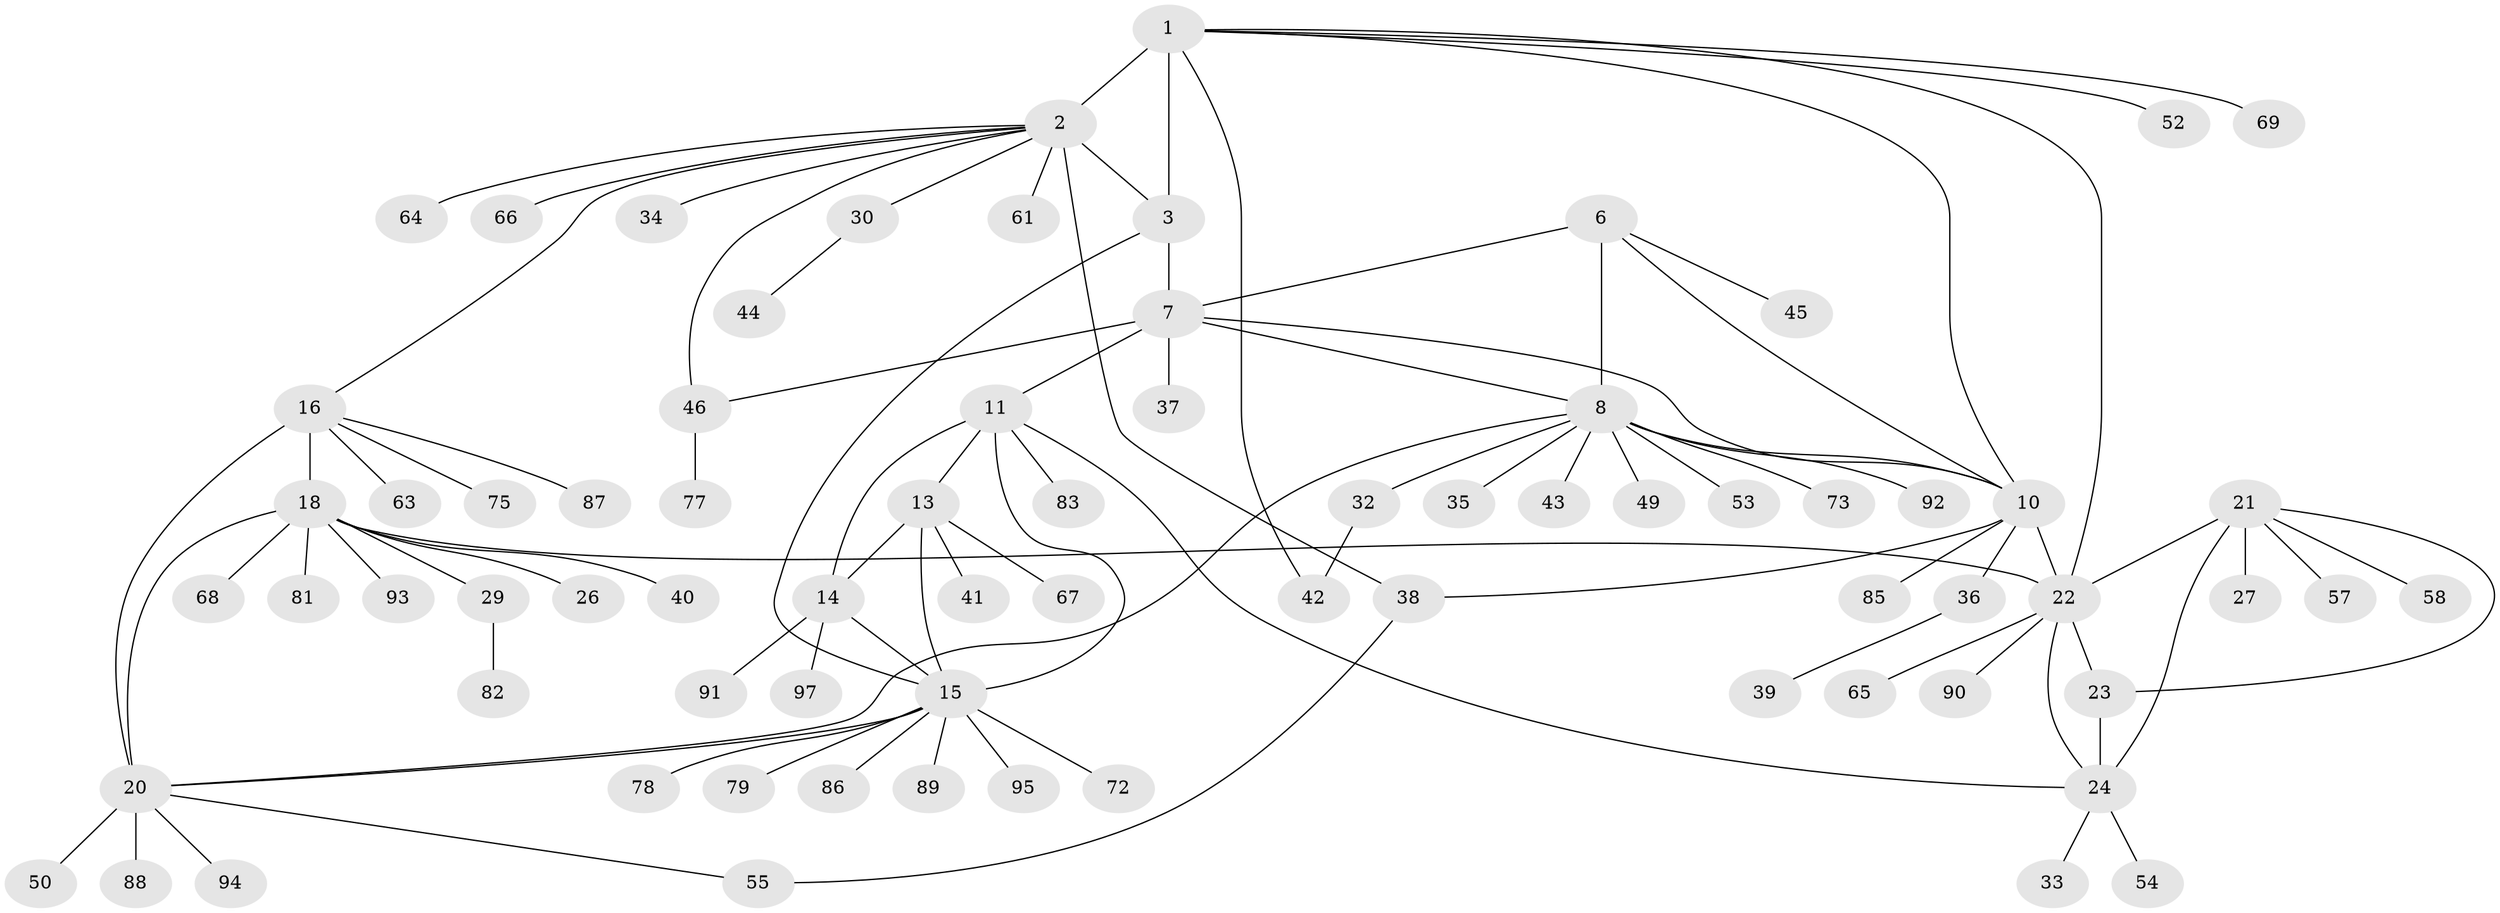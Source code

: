 // Generated by graph-tools (version 1.1) at 2025/52/02/27/25 19:52:18]
// undirected, 74 vertices, 95 edges
graph export_dot {
graph [start="1"]
  node [color=gray90,style=filled];
  1 [super="+4"];
  2 [super="+5"];
  3 [super="+96"];
  6;
  7 [super="+28"];
  8 [super="+9"];
  10 [super="+100"];
  11 [super="+12"];
  13 [super="+71"];
  14 [super="+76"];
  15 [super="+56"];
  16 [super="+17"];
  18 [super="+19"];
  20 [super="+31"];
  21 [super="+25"];
  22 [super="+62"];
  23 [super="+70"];
  24 [super="+99"];
  26;
  27 [super="+59"];
  29 [super="+47"];
  30;
  32 [super="+48"];
  33;
  34;
  35 [super="+51"];
  36;
  37;
  38;
  39 [super="+98"];
  40;
  41;
  42;
  43;
  44;
  45 [super="+80"];
  46;
  49;
  50 [super="+60"];
  52;
  53;
  54;
  55;
  57;
  58;
  61;
  63;
  64;
  65;
  66;
  67;
  68;
  69;
  72 [super="+74"];
  73;
  75;
  77;
  78;
  79;
  81;
  82 [super="+84"];
  83;
  85;
  86;
  87;
  88;
  89;
  90;
  91;
  92;
  93;
  94;
  95;
  97;
  1 -- 2 [weight=4];
  1 -- 3 [weight=2];
  1 -- 22;
  1 -- 42;
  1 -- 52;
  1 -- 69;
  1 -- 10;
  2 -- 3 [weight=2];
  2 -- 30;
  2 -- 34;
  2 -- 61;
  2 -- 66;
  2 -- 64;
  2 -- 38;
  2 -- 46;
  2 -- 16;
  3 -- 15 [weight=2];
  3 -- 7;
  6 -- 7;
  6 -- 8 [weight=2];
  6 -- 10;
  6 -- 45;
  7 -- 8 [weight=2];
  7 -- 10;
  7 -- 46;
  7 -- 37;
  7 -- 11;
  8 -- 10 [weight=2];
  8 -- 20;
  8 -- 32;
  8 -- 35;
  8 -- 49;
  8 -- 53;
  8 -- 73;
  8 -- 92;
  8 -- 43;
  10 -- 22;
  10 -- 36;
  10 -- 38;
  10 -- 85;
  11 -- 13 [weight=2];
  11 -- 14 [weight=2];
  11 -- 15 [weight=2];
  11 -- 24;
  11 -- 83;
  13 -- 14;
  13 -- 15;
  13 -- 41;
  13 -- 67;
  14 -- 15;
  14 -- 91;
  14 -- 97;
  15 -- 20;
  15 -- 72;
  15 -- 78;
  15 -- 79;
  15 -- 86;
  15 -- 89;
  15 -- 95;
  16 -- 18 [weight=4];
  16 -- 20 [weight=2];
  16 -- 87;
  16 -- 75;
  16 -- 63;
  18 -- 20 [weight=2];
  18 -- 22;
  18 -- 26;
  18 -- 40;
  18 -- 68;
  18 -- 81;
  18 -- 29;
  18 -- 93;
  20 -- 55;
  20 -- 88;
  20 -- 50;
  20 -- 94;
  21 -- 22 [weight=2];
  21 -- 23 [weight=2];
  21 -- 24 [weight=2];
  21 -- 57;
  21 -- 58;
  21 -- 27;
  22 -- 23;
  22 -- 24;
  22 -- 65;
  22 -- 90;
  23 -- 24;
  24 -- 33;
  24 -- 54;
  29 -- 82;
  30 -- 44;
  32 -- 42;
  36 -- 39;
  38 -- 55;
  46 -- 77;
}
